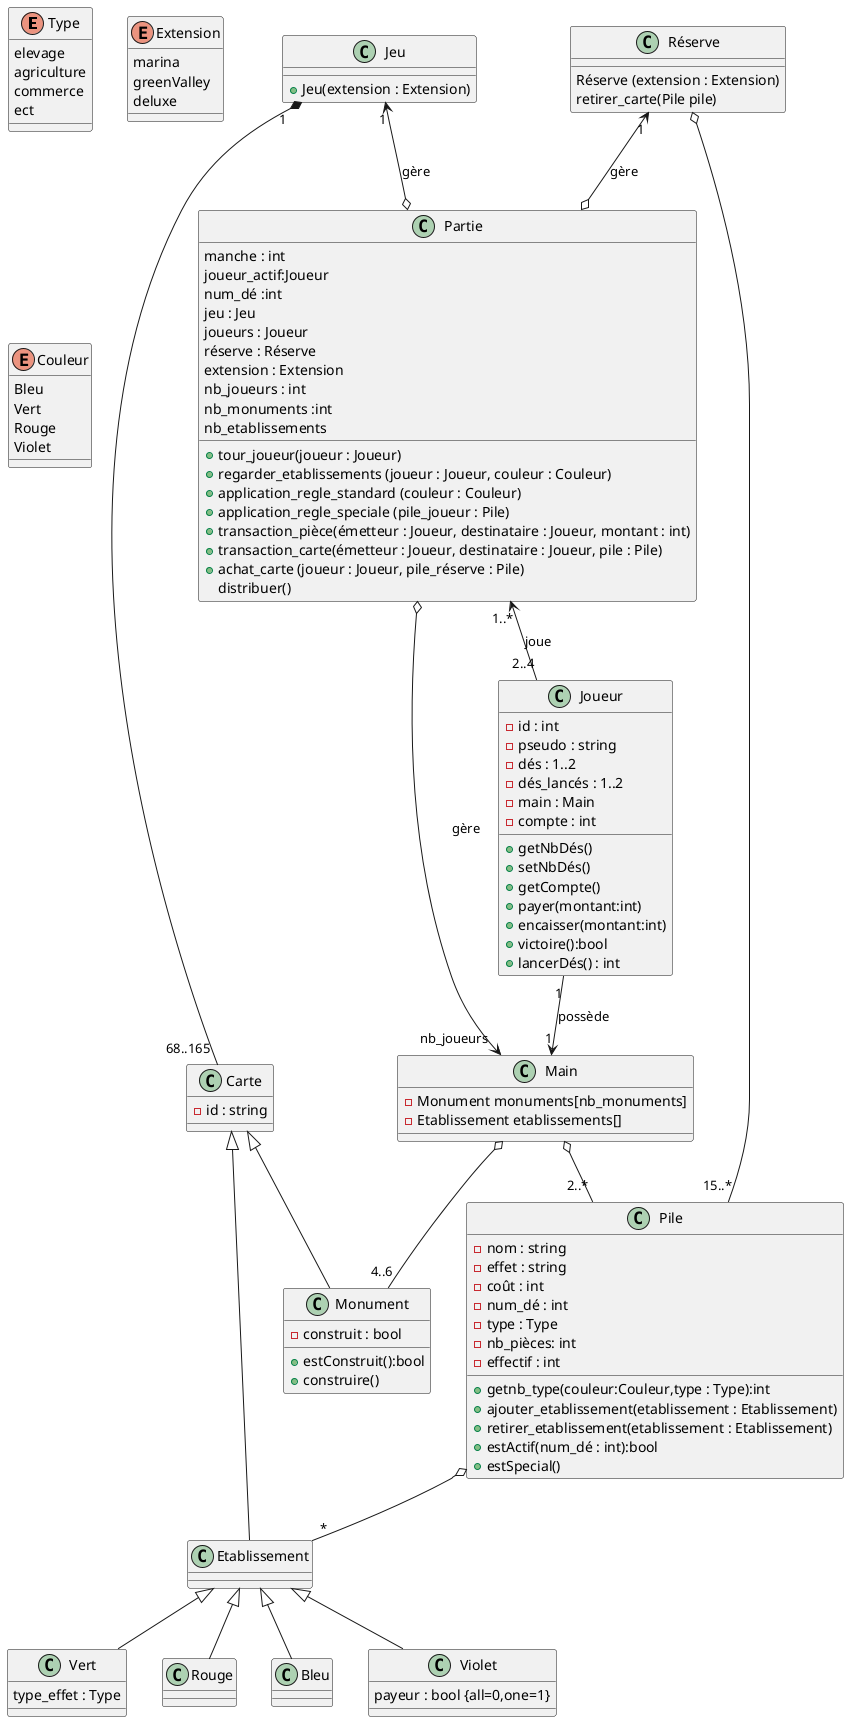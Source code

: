 @startuml
enum Type
enum Extension
enum Couleur
class Partie
class Jeu
class Carte
class Monument
class Etablissement
class Vert
class Rouge
class Bleu 
class Violet
class Réserve
class Joueur
class Main
class Pile

enum Type{
elevage
agriculture
commerce
ect
}
enum Couleur {
Bleu
Vert
Rouge
Violet
}
enum Extension {
marina
greenValley
deluxe
}

class  Partie{
 manche : int
 joueur_actif:Joueur
 num_dé :int
 jeu : Jeu
 joueurs : Joueur
 réserve : Réserve
 extension : Extension
 nb_joueurs : int
 nb_monuments :int
 nb_etablissements
}
Partie : +tour_joueur(joueur : Joueur)
Partie : +regarder_etablissements (joueur : Joueur, couleur : Couleur)
Partie : +application_regle_standard (couleur : Couleur)
Partie : +application_regle_speciale (pile_joueur : Pile)
Partie : +transaction_pièce(émetteur : Joueur, destinataire : Joueur, montant : int)
Partie : +transaction_carte(émetteur : Joueur, destinataire : Joueur, pile : Pile)
Partie : +achat_carte (joueur : Joueur, pile_réserve : Pile)
Partie : distribuer()

class Jeu{

}
Jeu : +Jeu(extension : Extension)

class Carte {
 -id : string
}


class Monument {
 -construit : bool
 
}
Monument : +estConstruit():bool
Monument : +construire()

class  Etablissement{

}
class Vert {
type_effet : Type
}
class Violet {
payeur : bool {all=0,one=1}
}
class Rouge{
}
class Bleu{
}
class  Réserve{
}
Réserve : Réserve (extension : Extension)
Réserve : retirer_carte(Pile pile)
class  Joueur{
 -id : int
 -pseudo : string
 -dés : 1..2
 -dés_lancés : 1..2
 -main : Main
 -compte : int
}
Joueur : +getNbDés()
Joueur : +setNbDés()
Joueur : +getCompte()
Joueur : +payer(montant:int)
Joueur : +encaisser(montant:int)
Joueur : +victoire():bool
Joueur : +lancerDés() : int

class Pile{
 -nom : string
 -effet : string
 -coût : int
 -num_dé : int
 -type : Type
 -nb_pièces: int
 -effectif : int
}
Pile : +getnb_type(couleur:Couleur,type : Type):int
Pile : +ajouter_etablissement(etablissement : Etablissement)
Pile : +retirer_etablissement(etablissement : Etablissement)
Pile : +estActif(num_dé : int):bool
Pile : +estSpecial()
class  Main{
-Monument monuments[nb_monuments]
-Etablissement etablissements[]
}

Jeu "1" <--o Partie:"gère"
Réserve "1" <--o Partie:"gère"
Partie "1..*" <-- "2..4" Joueur :"joue"
Partie o--> "nb_joueurs" Main :"gère"
Jeu "1" *-- "68..165" Carte 
Carte <|-- Etablissement
Carte <|-- Monument
Joueur "1" --> "1" Main : "possède"
Main o-- "4..6" Monument
Main  o-- "2..*" Pile
Pile o-- "*" Etablissement
Réserve o-- "15..*" Pile
Etablissement <|-- Rouge 
Etablissement <|-- Bleu
Etablissement <|-- Vert
Etablissement <|-- Violet

@endUML
